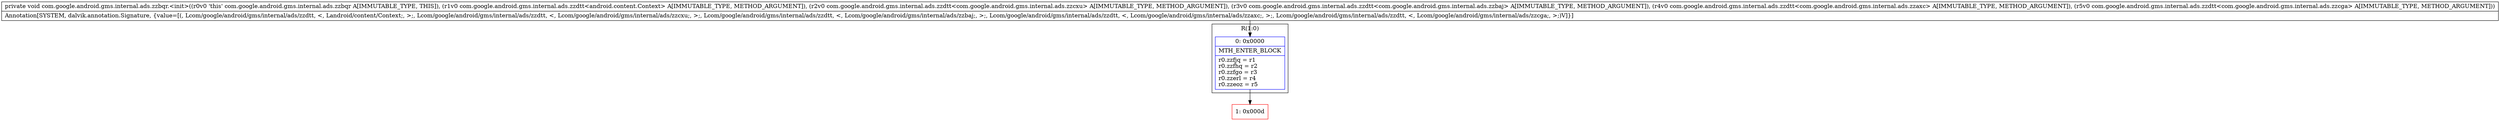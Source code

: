 digraph "CFG forcom.google.android.gms.internal.ads.zzbqr.\<init\>(Lcom\/google\/android\/gms\/internal\/ads\/zzdtt;Lcom\/google\/android\/gms\/internal\/ads\/zzdtt;Lcom\/google\/android\/gms\/internal\/ads\/zzdtt;Lcom\/google\/android\/gms\/internal\/ads\/zzdtt;Lcom\/google\/android\/gms\/internal\/ads\/zzdtt;)V" {
subgraph cluster_Region_1281445384 {
label = "R(1:0)";
node [shape=record,color=blue];
Node_0 [shape=record,label="{0\:\ 0x0000|MTH_ENTER_BLOCK\l|r0.zzfjq = r1\lr0.zzfhq = r2\lr0.zzfgo = r3\lr0.zzerl = r4\lr0.zzeoz = r5\l}"];
}
Node_1 [shape=record,color=red,label="{1\:\ 0x000d}"];
MethodNode[shape=record,label="{private void com.google.android.gms.internal.ads.zzbqr.\<init\>((r0v0 'this' com.google.android.gms.internal.ads.zzbqr A[IMMUTABLE_TYPE, THIS]), (r1v0 com.google.android.gms.internal.ads.zzdtt\<android.content.Context\> A[IMMUTABLE_TYPE, METHOD_ARGUMENT]), (r2v0 com.google.android.gms.internal.ads.zzdtt\<com.google.android.gms.internal.ads.zzcxu\> A[IMMUTABLE_TYPE, METHOD_ARGUMENT]), (r3v0 com.google.android.gms.internal.ads.zzdtt\<com.google.android.gms.internal.ads.zzbaj\> A[IMMUTABLE_TYPE, METHOD_ARGUMENT]), (r4v0 com.google.android.gms.internal.ads.zzdtt\<com.google.android.gms.internal.ads.zzaxc\> A[IMMUTABLE_TYPE, METHOD_ARGUMENT]), (r5v0 com.google.android.gms.internal.ads.zzdtt\<com.google.android.gms.internal.ads.zzcga\> A[IMMUTABLE_TYPE, METHOD_ARGUMENT]))  | Annotation[SYSTEM, dalvik.annotation.Signature, \{value=[(, Lcom\/google\/android\/gms\/internal\/ads\/zzdtt, \<, Landroid\/content\/Context;, \>;, Lcom\/google\/android\/gms\/internal\/ads\/zzdtt, \<, Lcom\/google\/android\/gms\/internal\/ads\/zzcxu;, \>;, Lcom\/google\/android\/gms\/internal\/ads\/zzdtt, \<, Lcom\/google\/android\/gms\/internal\/ads\/zzbaj;, \>;, Lcom\/google\/android\/gms\/internal\/ads\/zzdtt, \<, Lcom\/google\/android\/gms\/internal\/ads\/zzaxc;, \>;, Lcom\/google\/android\/gms\/internal\/ads\/zzdtt, \<, Lcom\/google\/android\/gms\/internal\/ads\/zzcga;, \>;)V]\}]\l}"];
MethodNode -> Node_0;
Node_0 -> Node_1;
}

